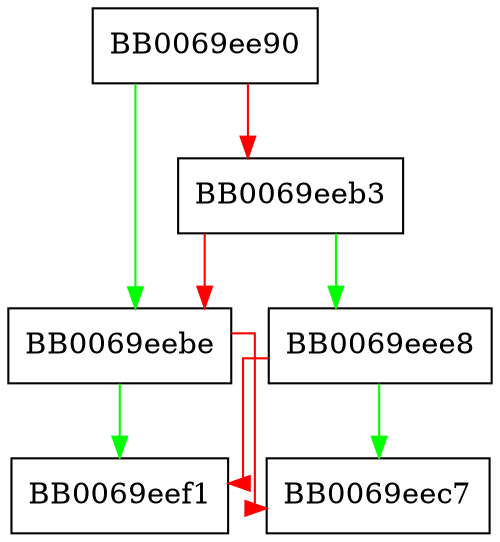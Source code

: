 digraph cipher_hw_aria_initkey {
  node [shape="box"];
  graph [splines=ortho];
  BB0069ee90 -> BB0069eebe [color="green"];
  BB0069ee90 -> BB0069eeb3 [color="red"];
  BB0069eeb3 -> BB0069eee8 [color="green"];
  BB0069eeb3 -> BB0069eebe [color="red"];
  BB0069eebe -> BB0069eef1 [color="green"];
  BB0069eebe -> BB0069eec7 [color="red"];
  BB0069eee8 -> BB0069eec7 [color="green"];
  BB0069eee8 -> BB0069eef1 [color="red"];
}